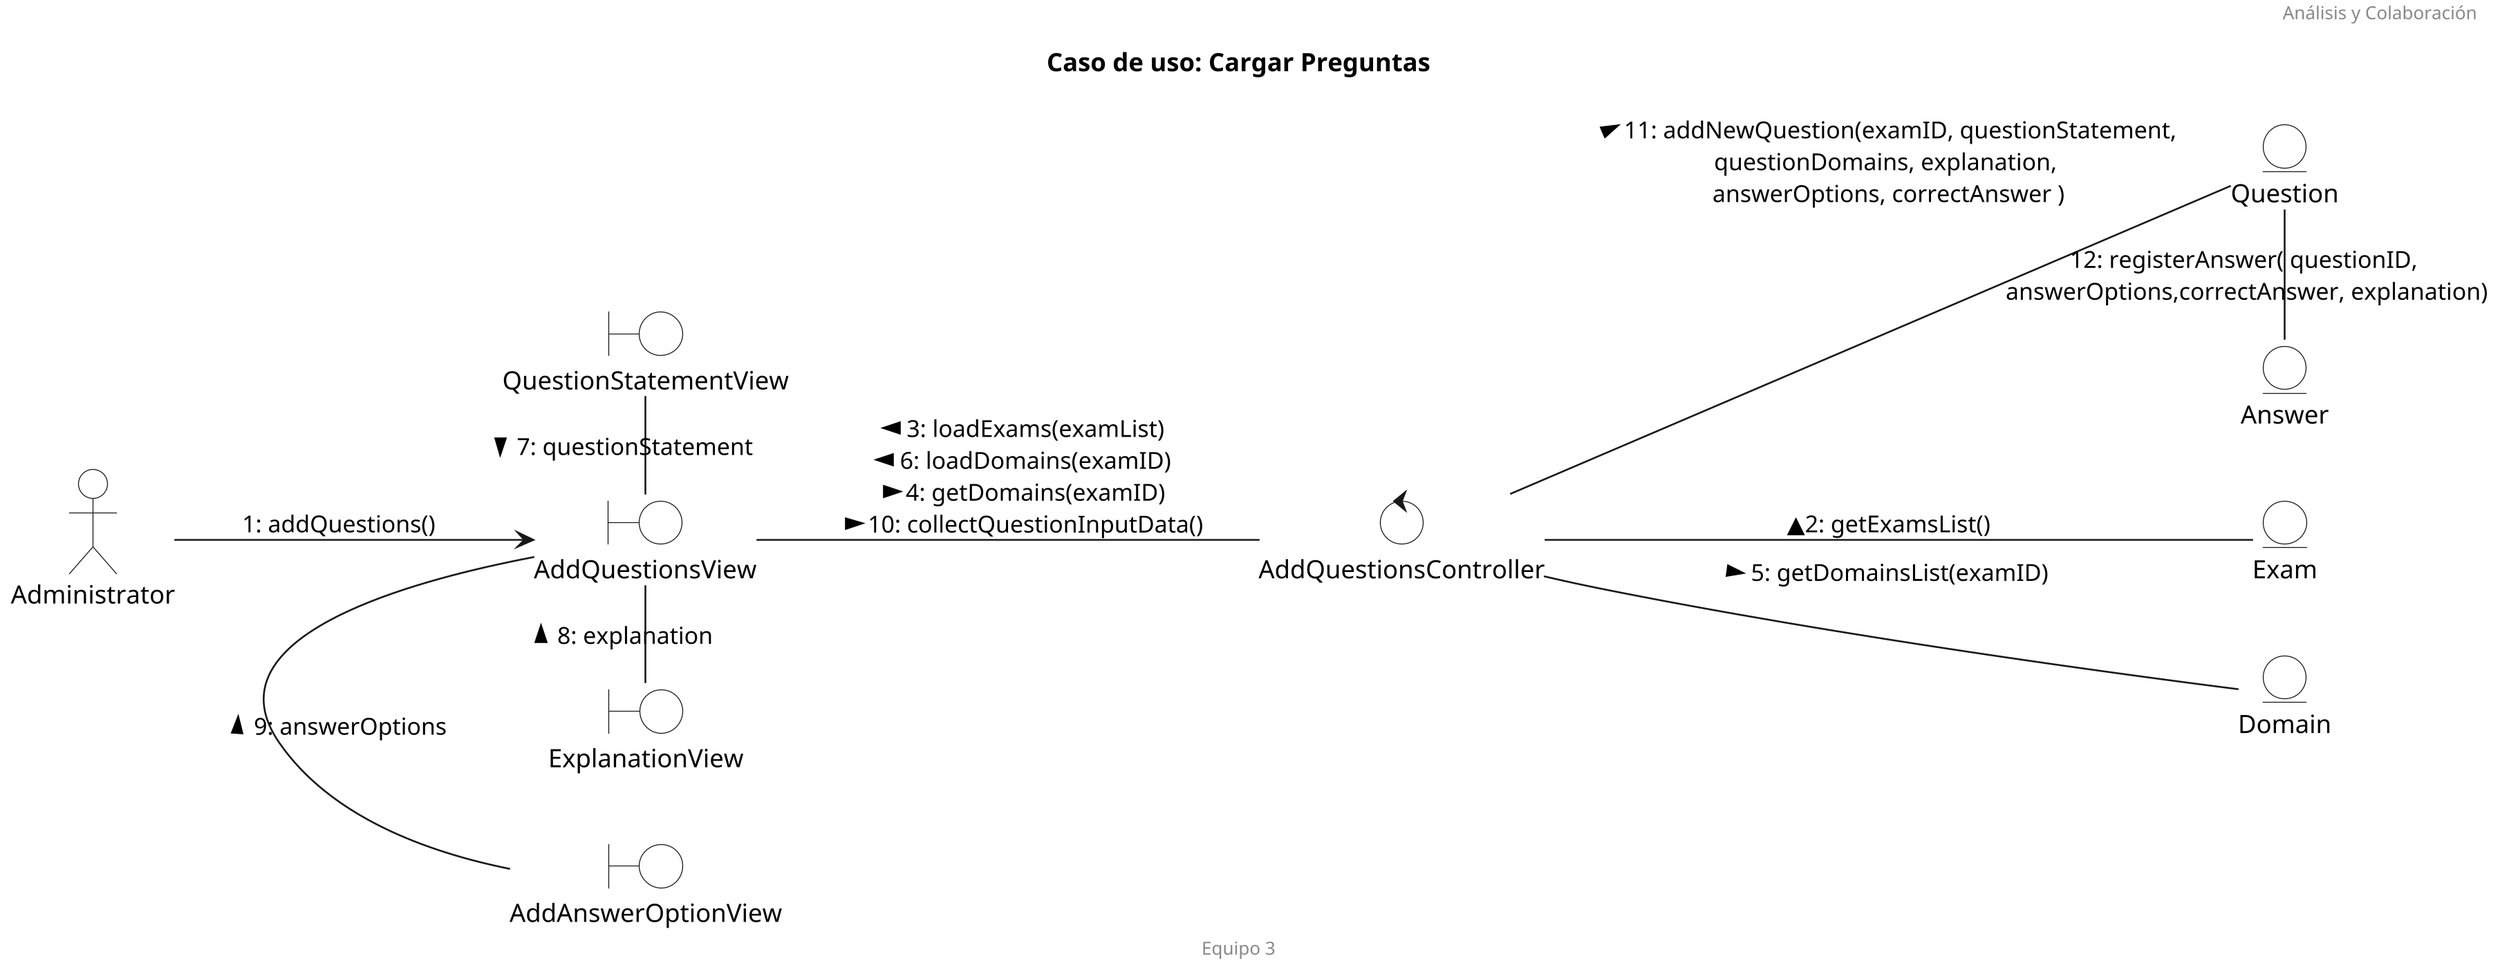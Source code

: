 @startuml "Diagrama de colaboracion"

title "Caso de uso: Cargar Preguntas"

left to right direction

skinparam Dpi 250
skinparam EntityBackgroundColor white
skinparam BoundaryBackgroundColor white
skinparam ControlBackgroundColor white
skinparam ActorBackgroundColor white

header Análisis y Colaboración
footer Equipo 3

actor "Administrator" as ad
boundary "AddQuestionsView" as AQV
boundary "QuestionStatementView" as QSV
boundary "AddAnswerOptionView" as AAOV
boundary "ExplanationView" as EV
control "AddQuestionsController" as CAQC
entity "Exam" as ex
entity "Question" as que
entity "Answer" as ans
entity "Domain" as dom


ad-->AQV : 1: addQuestions()
AQV-Left-QSV : 7: questionStatement <
AQV-AAOV : 9: answerOptions <
AQV-EV : 8: explanation <
AQV--CAQC : 3: loadExams(examList) <\n6: loadDomains(examID) <\n4: getDomains(examID) >\n10: collectQuestionInputData() >
CAQC--ex : ▲2: getExamsList() 
CAQC--dom : 5: getDomainsList(examID) >
CAQC--que :11: addNewQuestion(examID, questionStatement, >\nquestionDomains, explanation, \nanswerOptions, correctAnswer )
que-ans : 12: registerAnswer( questionID, \nanswerOptions,correctAnswer, explanation)

@enduml